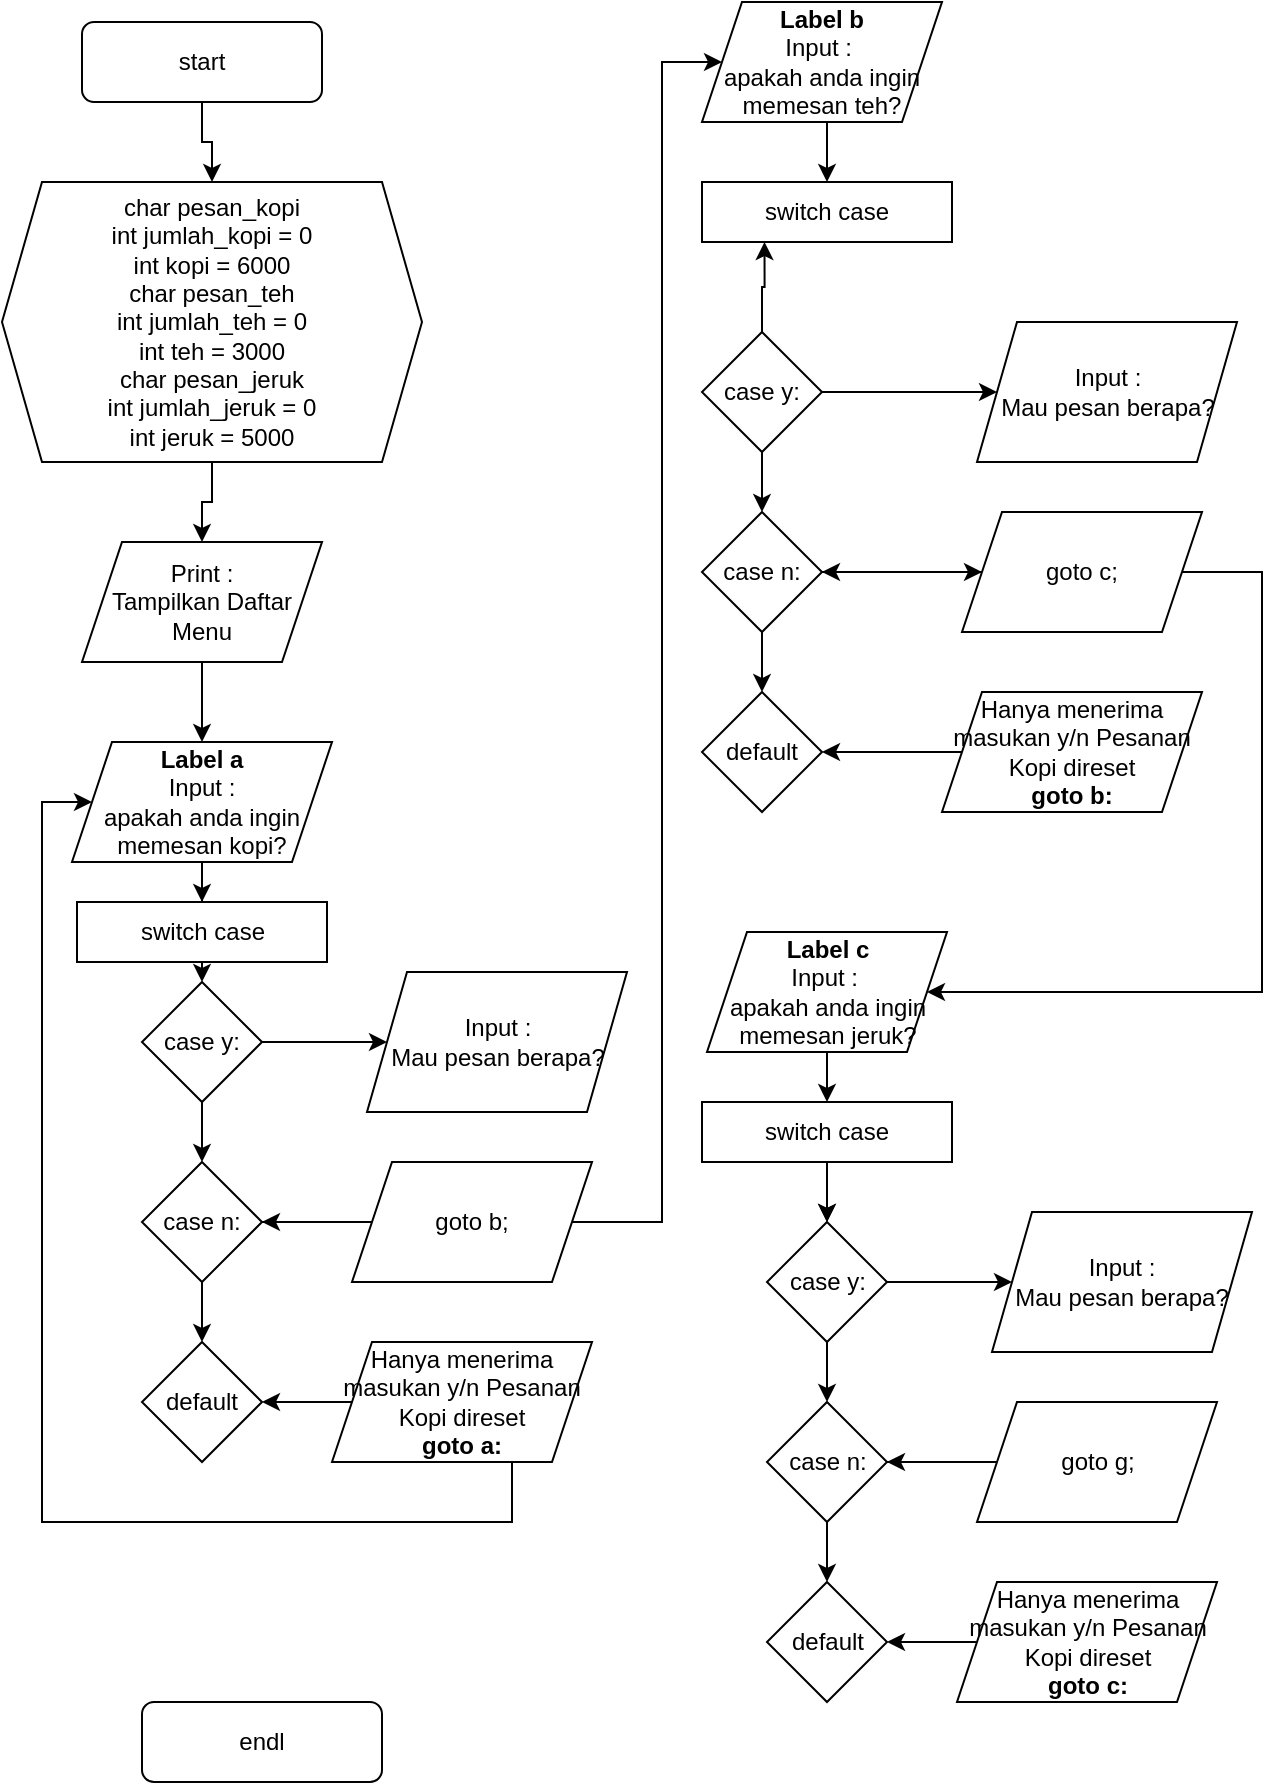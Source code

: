 <mxfile version="13.9.8" type="github">
  <diagram id="C5RBs43oDa-KdzZeNtuy" name="Page-1">
    <mxGraphModel dx="1422" dy="762" grid="1" gridSize="10" guides="1" tooltips="1" connect="1" arrows="1" fold="1" page="1" pageScale="1" pageWidth="827" pageHeight="1169" math="0" shadow="0">
      <root>
        <mxCell id="WIyWlLk6GJQsqaUBKTNV-0" />
        <mxCell id="WIyWlLk6GJQsqaUBKTNV-1" parent="WIyWlLk6GJQsqaUBKTNV-0" />
        <mxCell id="UumHxvOCxwVMtr2QnJgP-10" style="edgeStyle=orthogonalEdgeStyle;rounded=0;orthogonalLoop=1;jettySize=auto;html=1;exitX=0.5;exitY=1;exitDx=0;exitDy=0;entryX=0.5;entryY=0;entryDx=0;entryDy=0;" edge="1" parent="WIyWlLk6GJQsqaUBKTNV-1" source="WIyWlLk6GJQsqaUBKTNV-3" target="UumHxvOCxwVMtr2QnJgP-2">
          <mxGeometry relative="1" as="geometry" />
        </mxCell>
        <mxCell id="WIyWlLk6GJQsqaUBKTNV-3" value="start" style="rounded=1;whiteSpace=wrap;html=1;fontSize=12;glass=0;strokeWidth=1;shadow=0;" parent="WIyWlLk6GJQsqaUBKTNV-1" vertex="1">
          <mxGeometry x="40" y="40" width="120" height="40" as="geometry" />
        </mxCell>
        <mxCell id="WIyWlLk6GJQsqaUBKTNV-11" value="endl" style="rounded=1;whiteSpace=wrap;html=1;fontSize=12;glass=0;strokeWidth=1;shadow=0;" parent="WIyWlLk6GJQsqaUBKTNV-1" vertex="1">
          <mxGeometry x="70" y="880" width="120" height="40" as="geometry" />
        </mxCell>
        <mxCell id="UumHxvOCxwVMtr2QnJgP-12" style="edgeStyle=orthogonalEdgeStyle;rounded=0;orthogonalLoop=1;jettySize=auto;html=1;exitX=0.5;exitY=1;exitDx=0;exitDy=0;entryX=0.5;entryY=0;entryDx=0;entryDy=0;" edge="1" parent="WIyWlLk6GJQsqaUBKTNV-1" source="UumHxvOCxwVMtr2QnJgP-0" target="UumHxvOCxwVMtr2QnJgP-3">
          <mxGeometry relative="1" as="geometry" />
        </mxCell>
        <mxCell id="UumHxvOCxwVMtr2QnJgP-0" value="Print :&lt;br&gt;Tampilkan Daftar Menu" style="shape=parallelogram;perimeter=parallelogramPerimeter;whiteSpace=wrap;html=1;fixedSize=1;" vertex="1" parent="WIyWlLk6GJQsqaUBKTNV-1">
          <mxGeometry x="40" y="300" width="120" height="60" as="geometry" />
        </mxCell>
        <mxCell id="UumHxvOCxwVMtr2QnJgP-11" style="edgeStyle=orthogonalEdgeStyle;rounded=0;orthogonalLoop=1;jettySize=auto;html=1;exitX=0.5;exitY=1;exitDx=0;exitDy=0;entryX=0.5;entryY=0;entryDx=0;entryDy=0;" edge="1" parent="WIyWlLk6GJQsqaUBKTNV-1" source="UumHxvOCxwVMtr2QnJgP-2" target="UumHxvOCxwVMtr2QnJgP-0">
          <mxGeometry relative="1" as="geometry" />
        </mxCell>
        <mxCell id="UumHxvOCxwVMtr2QnJgP-2" value="char pesan_kopi&lt;br&gt;int jumlah_kopi = 0&lt;br&gt;int kopi = 6000&lt;br&gt;char pesan_teh&lt;br&gt;int jumlah_teh = 0&lt;br&gt;int teh = 3000&lt;br&gt;char pesan_jeruk&lt;br&gt;int jumlah_jeruk = 0&lt;br&gt;int jeruk = 5000" style="shape=hexagon;perimeter=hexagonPerimeter2;whiteSpace=wrap;html=1;fixedSize=1;" vertex="1" parent="WIyWlLk6GJQsqaUBKTNV-1">
          <mxGeometry y="120" width="210" height="140" as="geometry" />
        </mxCell>
        <mxCell id="UumHxvOCxwVMtr2QnJgP-13" style="edgeStyle=orthogonalEdgeStyle;rounded=0;orthogonalLoop=1;jettySize=auto;html=1;exitX=0.5;exitY=1;exitDx=0;exitDy=0;" edge="1" parent="WIyWlLk6GJQsqaUBKTNV-1" source="UumHxvOCxwVMtr2QnJgP-3" target="UumHxvOCxwVMtr2QnJgP-7">
          <mxGeometry relative="1" as="geometry" />
        </mxCell>
        <mxCell id="UumHxvOCxwVMtr2QnJgP-3" value="&lt;b&gt;Label a&lt;/b&gt;&lt;br&gt;Input : &lt;br&gt;apakah anda ingin memesan kopi?" style="shape=parallelogram;perimeter=parallelogramPerimeter;whiteSpace=wrap;html=1;fixedSize=1;" vertex="1" parent="WIyWlLk6GJQsqaUBKTNV-1">
          <mxGeometry x="35" y="400" width="130" height="60" as="geometry" />
        </mxCell>
        <mxCell id="UumHxvOCxwVMtr2QnJgP-4" value="Input :&lt;br&gt;Mau pesan berapa?" style="shape=parallelogram;perimeter=parallelogramPerimeter;whiteSpace=wrap;html=1;fixedSize=1;" vertex="1" parent="WIyWlLk6GJQsqaUBKTNV-1">
          <mxGeometry x="182.5" y="515" width="130" height="70" as="geometry" />
        </mxCell>
        <mxCell id="UumHxvOCxwVMtr2QnJgP-28" style="edgeStyle=orthogonalEdgeStyle;rounded=0;orthogonalLoop=1;jettySize=auto;html=1;exitX=0.5;exitY=1;exitDx=0;exitDy=0;entryX=0.5;entryY=0;entryDx=0;entryDy=0;" edge="1" parent="WIyWlLk6GJQsqaUBKTNV-1" source="UumHxvOCxwVMtr2QnJgP-5" target="UumHxvOCxwVMtr2QnJgP-8">
          <mxGeometry relative="1" as="geometry" />
        </mxCell>
        <mxCell id="UumHxvOCxwVMtr2QnJgP-5" value="&lt;span&gt;&lt;b&gt;Label b&lt;/b&gt;&lt;br&gt;Input :&amp;nbsp;&lt;/span&gt;&lt;br&gt;&lt;span&gt;apakah anda ingin memesan teh?&lt;/span&gt;" style="shape=parallelogram;perimeter=parallelogramPerimeter;whiteSpace=wrap;html=1;fixedSize=1;" vertex="1" parent="WIyWlLk6GJQsqaUBKTNV-1">
          <mxGeometry x="350" y="30" width="120" height="60" as="geometry" />
        </mxCell>
        <mxCell id="UumHxvOCxwVMtr2QnJgP-51" style="edgeStyle=orthogonalEdgeStyle;rounded=0;orthogonalLoop=1;jettySize=auto;html=1;entryX=0.5;entryY=0;entryDx=0;entryDy=0;" edge="1" parent="WIyWlLk6GJQsqaUBKTNV-1" source="UumHxvOCxwVMtr2QnJgP-6" target="UumHxvOCxwVMtr2QnJgP-9">
          <mxGeometry relative="1" as="geometry" />
        </mxCell>
        <mxCell id="UumHxvOCxwVMtr2QnJgP-6" value="&lt;span&gt;&lt;b&gt;Label c&lt;/b&gt;&lt;br&gt;Input :&amp;nbsp;&lt;/span&gt;&lt;br&gt;&lt;span&gt;apakah anda ingin memesan jeruk?&lt;/span&gt;" style="shape=parallelogram;perimeter=parallelogramPerimeter;whiteSpace=wrap;html=1;fixedSize=1;" vertex="1" parent="WIyWlLk6GJQsqaUBKTNV-1">
          <mxGeometry x="352.5" y="495" width="120" height="60" as="geometry" />
        </mxCell>
        <mxCell id="UumHxvOCxwVMtr2QnJgP-21" style="edgeStyle=orthogonalEdgeStyle;rounded=0;orthogonalLoop=1;jettySize=auto;html=1;exitX=0.5;exitY=1;exitDx=0;exitDy=0;entryX=0.5;entryY=0;entryDx=0;entryDy=0;" edge="1" parent="WIyWlLk6GJQsqaUBKTNV-1" source="UumHxvOCxwVMtr2QnJgP-7" target="UumHxvOCxwVMtr2QnJgP-14">
          <mxGeometry relative="1" as="geometry" />
        </mxCell>
        <mxCell id="UumHxvOCxwVMtr2QnJgP-7" value="switch case" style="rounded=0;whiteSpace=wrap;html=1;" vertex="1" parent="WIyWlLk6GJQsqaUBKTNV-1">
          <mxGeometry x="37.5" y="480" width="125" height="30" as="geometry" />
        </mxCell>
        <mxCell id="UumHxvOCxwVMtr2QnJgP-8" value="switch case" style="rounded=0;whiteSpace=wrap;html=1;" vertex="1" parent="WIyWlLk6GJQsqaUBKTNV-1">
          <mxGeometry x="350" y="120" width="125" height="30" as="geometry" />
        </mxCell>
        <mxCell id="UumHxvOCxwVMtr2QnJgP-65" style="edgeStyle=orthogonalEdgeStyle;rounded=0;orthogonalLoop=1;jettySize=auto;html=1;exitX=0.5;exitY=1;exitDx=0;exitDy=0;entryX=0.5;entryY=0;entryDx=0;entryDy=0;" edge="1" parent="WIyWlLk6GJQsqaUBKTNV-1" source="UumHxvOCxwVMtr2QnJgP-9" target="UumHxvOCxwVMtr2QnJgP-56">
          <mxGeometry relative="1" as="geometry" />
        </mxCell>
        <mxCell id="UumHxvOCxwVMtr2QnJgP-9" value="switch case" style="rounded=0;whiteSpace=wrap;html=1;" vertex="1" parent="WIyWlLk6GJQsqaUBKTNV-1">
          <mxGeometry x="350" y="580" width="125" height="30" as="geometry" />
        </mxCell>
        <mxCell id="UumHxvOCxwVMtr2QnJgP-17" style="edgeStyle=orthogonalEdgeStyle;rounded=0;orthogonalLoop=1;jettySize=auto;html=1;exitX=1;exitY=0.5;exitDx=0;exitDy=0;entryX=0;entryY=0.5;entryDx=0;entryDy=0;" edge="1" parent="WIyWlLk6GJQsqaUBKTNV-1" source="UumHxvOCxwVMtr2QnJgP-14" target="UumHxvOCxwVMtr2QnJgP-4">
          <mxGeometry relative="1" as="geometry" />
        </mxCell>
        <mxCell id="UumHxvOCxwVMtr2QnJgP-22" style="edgeStyle=orthogonalEdgeStyle;rounded=0;orthogonalLoop=1;jettySize=auto;html=1;exitX=0.5;exitY=1;exitDx=0;exitDy=0;" edge="1" parent="WIyWlLk6GJQsqaUBKTNV-1" source="UumHxvOCxwVMtr2QnJgP-14" target="UumHxvOCxwVMtr2QnJgP-15">
          <mxGeometry relative="1" as="geometry" />
        </mxCell>
        <mxCell id="UumHxvOCxwVMtr2QnJgP-14" value="case y:" style="rhombus;whiteSpace=wrap;html=1;" vertex="1" parent="WIyWlLk6GJQsqaUBKTNV-1">
          <mxGeometry x="70" y="520" width="60" height="60" as="geometry" />
        </mxCell>
        <mxCell id="UumHxvOCxwVMtr2QnJgP-19" style="edgeStyle=orthogonalEdgeStyle;rounded=0;orthogonalLoop=1;jettySize=auto;html=1;exitX=1;exitY=0.5;exitDx=0;exitDy=0;" edge="1" parent="WIyWlLk6GJQsqaUBKTNV-1" source="UumHxvOCxwVMtr2QnJgP-15">
          <mxGeometry relative="1" as="geometry">
            <mxPoint x="210" y="640" as="targetPoint" />
          </mxGeometry>
        </mxCell>
        <mxCell id="UumHxvOCxwVMtr2QnJgP-23" style="edgeStyle=orthogonalEdgeStyle;rounded=0;orthogonalLoop=1;jettySize=auto;html=1;exitX=0.5;exitY=1;exitDx=0;exitDy=0;entryX=0.5;entryY=0;entryDx=0;entryDy=0;" edge="1" parent="WIyWlLk6GJQsqaUBKTNV-1" source="UumHxvOCxwVMtr2QnJgP-15" target="UumHxvOCxwVMtr2QnJgP-16">
          <mxGeometry relative="1" as="geometry" />
        </mxCell>
        <mxCell id="UumHxvOCxwVMtr2QnJgP-15" value="case n:" style="rhombus;whiteSpace=wrap;html=1;" vertex="1" parent="WIyWlLk6GJQsqaUBKTNV-1">
          <mxGeometry x="70" y="610" width="60" height="60" as="geometry" />
        </mxCell>
        <mxCell id="UumHxvOCxwVMtr2QnJgP-16" value="default" style="rhombus;whiteSpace=wrap;html=1;" vertex="1" parent="WIyWlLk6GJQsqaUBKTNV-1">
          <mxGeometry x="70" y="700" width="60" height="60" as="geometry" />
        </mxCell>
        <mxCell id="UumHxvOCxwVMtr2QnJgP-31" style="edgeStyle=orthogonalEdgeStyle;rounded=0;orthogonalLoop=1;jettySize=auto;html=1;entryX=0;entryY=0.5;entryDx=0;entryDy=0;" edge="1" parent="WIyWlLk6GJQsqaUBKTNV-1" source="UumHxvOCxwVMtr2QnJgP-18" target="UumHxvOCxwVMtr2QnJgP-3">
          <mxGeometry relative="1" as="geometry">
            <Array as="points">
              <mxPoint x="255" y="790" />
              <mxPoint x="20" y="790" />
              <mxPoint x="20" y="430" />
            </Array>
          </mxGeometry>
        </mxCell>
        <mxCell id="UumHxvOCxwVMtr2QnJgP-32" style="edgeStyle=orthogonalEdgeStyle;rounded=0;orthogonalLoop=1;jettySize=auto;html=1;entryX=1;entryY=0.5;entryDx=0;entryDy=0;" edge="1" parent="WIyWlLk6GJQsqaUBKTNV-1" source="UumHxvOCxwVMtr2QnJgP-18" target="UumHxvOCxwVMtr2QnJgP-16">
          <mxGeometry relative="1" as="geometry" />
        </mxCell>
        <mxCell id="UumHxvOCxwVMtr2QnJgP-18" value="Hanya menerima masukan y/n Pesanan Kopi direset&lt;br&gt;&lt;b&gt;goto a:&lt;/b&gt;" style="shape=parallelogram;perimeter=parallelogramPerimeter;whiteSpace=wrap;html=1;fixedSize=1;" vertex="1" parent="WIyWlLk6GJQsqaUBKTNV-1">
          <mxGeometry x="165" y="700" width="130" height="60" as="geometry" />
        </mxCell>
        <mxCell id="UumHxvOCxwVMtr2QnJgP-26" value="" style="edgeStyle=orthogonalEdgeStyle;rounded=0;orthogonalLoop=1;jettySize=auto;html=1;exitX=0;exitY=0.5;exitDx=0;exitDy=0;" edge="1" parent="WIyWlLk6GJQsqaUBKTNV-1" source="UumHxvOCxwVMtr2QnJgP-25" target="UumHxvOCxwVMtr2QnJgP-15">
          <mxGeometry relative="1" as="geometry" />
        </mxCell>
        <mxCell id="UumHxvOCxwVMtr2QnJgP-27" style="edgeStyle=orthogonalEdgeStyle;rounded=0;orthogonalLoop=1;jettySize=auto;html=1;exitX=1;exitY=0.5;exitDx=0;exitDy=0;entryX=0;entryY=0.5;entryDx=0;entryDy=0;" edge="1" parent="WIyWlLk6GJQsqaUBKTNV-1" source="UumHxvOCxwVMtr2QnJgP-25" target="UumHxvOCxwVMtr2QnJgP-5">
          <mxGeometry relative="1" as="geometry">
            <Array as="points">
              <mxPoint x="330" y="640" />
              <mxPoint x="330" y="60" />
            </Array>
          </mxGeometry>
        </mxCell>
        <mxCell id="UumHxvOCxwVMtr2QnJgP-25" value="goto b;" style="shape=parallelogram;perimeter=parallelogramPerimeter;whiteSpace=wrap;html=1;fixedSize=1;" vertex="1" parent="WIyWlLk6GJQsqaUBKTNV-1">
          <mxGeometry x="175" y="610" width="120" height="60" as="geometry" />
        </mxCell>
        <mxCell id="UumHxvOCxwVMtr2QnJgP-33" value="Input :&lt;br&gt;Mau pesan berapa?" style="shape=parallelogram;perimeter=parallelogramPerimeter;whiteSpace=wrap;html=1;fixedSize=1;" vertex="1" parent="WIyWlLk6GJQsqaUBKTNV-1">
          <mxGeometry x="487.5" y="190" width="130" height="70" as="geometry" />
        </mxCell>
        <mxCell id="UumHxvOCxwVMtr2QnJgP-35" style="edgeStyle=orthogonalEdgeStyle;rounded=0;orthogonalLoop=1;jettySize=auto;html=1;exitX=1;exitY=0.5;exitDx=0;exitDy=0;entryX=0;entryY=0.5;entryDx=0;entryDy=0;" edge="1" source="UumHxvOCxwVMtr2QnJgP-37" target="UumHxvOCxwVMtr2QnJgP-33" parent="WIyWlLk6GJQsqaUBKTNV-1">
          <mxGeometry relative="1" as="geometry" />
        </mxCell>
        <mxCell id="UumHxvOCxwVMtr2QnJgP-36" style="edgeStyle=orthogonalEdgeStyle;rounded=0;orthogonalLoop=1;jettySize=auto;html=1;exitX=0.5;exitY=1;exitDx=0;exitDy=0;" edge="1" source="UumHxvOCxwVMtr2QnJgP-37" target="UumHxvOCxwVMtr2QnJgP-40" parent="WIyWlLk6GJQsqaUBKTNV-1">
          <mxGeometry relative="1" as="geometry" />
        </mxCell>
        <mxCell id="UumHxvOCxwVMtr2QnJgP-48" style="edgeStyle=orthogonalEdgeStyle;rounded=0;orthogonalLoop=1;jettySize=auto;html=1;entryX=0.25;entryY=1;entryDx=0;entryDy=0;" edge="1" parent="WIyWlLk6GJQsqaUBKTNV-1" source="UumHxvOCxwVMtr2QnJgP-37" target="UumHxvOCxwVMtr2QnJgP-8">
          <mxGeometry relative="1" as="geometry" />
        </mxCell>
        <mxCell id="UumHxvOCxwVMtr2QnJgP-37" value="case y:" style="rhombus;whiteSpace=wrap;html=1;" vertex="1" parent="WIyWlLk6GJQsqaUBKTNV-1">
          <mxGeometry x="350" y="195" width="60" height="60" as="geometry" />
        </mxCell>
        <mxCell id="UumHxvOCxwVMtr2QnJgP-38" style="edgeStyle=orthogonalEdgeStyle;rounded=0;orthogonalLoop=1;jettySize=auto;html=1;exitX=1;exitY=0.5;exitDx=0;exitDy=0;" edge="1" source="UumHxvOCxwVMtr2QnJgP-40" parent="WIyWlLk6GJQsqaUBKTNV-1">
          <mxGeometry relative="1" as="geometry">
            <mxPoint x="490" y="315" as="targetPoint" />
          </mxGeometry>
        </mxCell>
        <mxCell id="UumHxvOCxwVMtr2QnJgP-39" style="edgeStyle=orthogonalEdgeStyle;rounded=0;orthogonalLoop=1;jettySize=auto;html=1;exitX=0.5;exitY=1;exitDx=0;exitDy=0;entryX=0.5;entryY=0;entryDx=0;entryDy=0;" edge="1" source="UumHxvOCxwVMtr2QnJgP-40" target="UumHxvOCxwVMtr2QnJgP-41" parent="WIyWlLk6GJQsqaUBKTNV-1">
          <mxGeometry relative="1" as="geometry" />
        </mxCell>
        <mxCell id="UumHxvOCxwVMtr2QnJgP-40" value="case n:" style="rhombus;whiteSpace=wrap;html=1;" vertex="1" parent="WIyWlLk6GJQsqaUBKTNV-1">
          <mxGeometry x="350" y="285" width="60" height="60" as="geometry" />
        </mxCell>
        <mxCell id="UumHxvOCxwVMtr2QnJgP-41" value="default" style="rhombus;whiteSpace=wrap;html=1;" vertex="1" parent="WIyWlLk6GJQsqaUBKTNV-1">
          <mxGeometry x="350" y="375" width="60" height="60" as="geometry" />
        </mxCell>
        <mxCell id="UumHxvOCxwVMtr2QnJgP-42" style="edgeStyle=orthogonalEdgeStyle;rounded=0;orthogonalLoop=1;jettySize=auto;html=1;entryX=1;entryY=0.5;entryDx=0;entryDy=0;" edge="1" source="UumHxvOCxwVMtr2QnJgP-43" target="UumHxvOCxwVMtr2QnJgP-41" parent="WIyWlLk6GJQsqaUBKTNV-1">
          <mxGeometry relative="1" as="geometry" />
        </mxCell>
        <mxCell id="UumHxvOCxwVMtr2QnJgP-43" value="Hanya menerima masukan y/n Pesanan Kopi direset&lt;br&gt;&lt;b&gt;goto b:&lt;/b&gt;" style="shape=parallelogram;perimeter=parallelogramPerimeter;whiteSpace=wrap;html=1;fixedSize=1;" vertex="1" parent="WIyWlLk6GJQsqaUBKTNV-1">
          <mxGeometry x="470" y="375" width="130" height="60" as="geometry" />
        </mxCell>
        <mxCell id="UumHxvOCxwVMtr2QnJgP-44" value="" style="edgeStyle=orthogonalEdgeStyle;rounded=0;orthogonalLoop=1;jettySize=auto;html=1;exitX=0;exitY=0.5;exitDx=0;exitDy=0;" edge="1" source="UumHxvOCxwVMtr2QnJgP-46" target="UumHxvOCxwVMtr2QnJgP-40" parent="WIyWlLk6GJQsqaUBKTNV-1">
          <mxGeometry relative="1" as="geometry" />
        </mxCell>
        <mxCell id="UumHxvOCxwVMtr2QnJgP-50" style="edgeStyle=orthogonalEdgeStyle;rounded=0;orthogonalLoop=1;jettySize=auto;html=1;entryX=1;entryY=0.5;entryDx=0;entryDy=0;" edge="1" parent="WIyWlLk6GJQsqaUBKTNV-1" source="UumHxvOCxwVMtr2QnJgP-46" target="UumHxvOCxwVMtr2QnJgP-6">
          <mxGeometry relative="1" as="geometry">
            <mxPoint x="490" y="520" as="targetPoint" />
            <Array as="points">
              <mxPoint x="630" y="315" />
              <mxPoint x="630" y="525" />
            </Array>
          </mxGeometry>
        </mxCell>
        <mxCell id="UumHxvOCxwVMtr2QnJgP-46" value="goto c;" style="shape=parallelogram;perimeter=parallelogramPerimeter;whiteSpace=wrap;html=1;fixedSize=1;" vertex="1" parent="WIyWlLk6GJQsqaUBKTNV-1">
          <mxGeometry x="480" y="285" width="120" height="60" as="geometry" />
        </mxCell>
        <mxCell id="UumHxvOCxwVMtr2QnJgP-52" value="Input :&lt;br&gt;Mau pesan berapa?" style="shape=parallelogram;perimeter=parallelogramPerimeter;whiteSpace=wrap;html=1;fixedSize=1;" vertex="1" parent="WIyWlLk6GJQsqaUBKTNV-1">
          <mxGeometry x="495" y="635" width="130" height="70" as="geometry" />
        </mxCell>
        <mxCell id="UumHxvOCxwVMtr2QnJgP-53" style="edgeStyle=orthogonalEdgeStyle;rounded=0;orthogonalLoop=1;jettySize=auto;html=1;exitX=0.5;exitY=1;exitDx=0;exitDy=0;entryX=0.5;entryY=0;entryDx=0;entryDy=0;" edge="1" target="UumHxvOCxwVMtr2QnJgP-56" parent="WIyWlLk6GJQsqaUBKTNV-1">
          <mxGeometry relative="1" as="geometry">
            <mxPoint x="412.5" y="630" as="sourcePoint" />
          </mxGeometry>
        </mxCell>
        <mxCell id="UumHxvOCxwVMtr2QnJgP-54" style="edgeStyle=orthogonalEdgeStyle;rounded=0;orthogonalLoop=1;jettySize=auto;html=1;exitX=1;exitY=0.5;exitDx=0;exitDy=0;entryX=0;entryY=0.5;entryDx=0;entryDy=0;" edge="1" source="UumHxvOCxwVMtr2QnJgP-56" target="UumHxvOCxwVMtr2QnJgP-52" parent="WIyWlLk6GJQsqaUBKTNV-1">
          <mxGeometry relative="1" as="geometry" />
        </mxCell>
        <mxCell id="UumHxvOCxwVMtr2QnJgP-55" style="edgeStyle=orthogonalEdgeStyle;rounded=0;orthogonalLoop=1;jettySize=auto;html=1;exitX=0.5;exitY=1;exitDx=0;exitDy=0;" edge="1" source="UumHxvOCxwVMtr2QnJgP-56" target="UumHxvOCxwVMtr2QnJgP-59" parent="WIyWlLk6GJQsqaUBKTNV-1">
          <mxGeometry relative="1" as="geometry" />
        </mxCell>
        <mxCell id="UumHxvOCxwVMtr2QnJgP-56" value="case y:" style="rhombus;whiteSpace=wrap;html=1;" vertex="1" parent="WIyWlLk6GJQsqaUBKTNV-1">
          <mxGeometry x="382.5" y="640" width="60" height="60" as="geometry" />
        </mxCell>
        <mxCell id="UumHxvOCxwVMtr2QnJgP-57" style="edgeStyle=orthogonalEdgeStyle;rounded=0;orthogonalLoop=1;jettySize=auto;html=1;exitX=1;exitY=0.5;exitDx=0;exitDy=0;" edge="1" source="UumHxvOCxwVMtr2QnJgP-59" parent="WIyWlLk6GJQsqaUBKTNV-1">
          <mxGeometry relative="1" as="geometry">
            <mxPoint x="522.5" y="760" as="targetPoint" />
          </mxGeometry>
        </mxCell>
        <mxCell id="UumHxvOCxwVMtr2QnJgP-58" style="edgeStyle=orthogonalEdgeStyle;rounded=0;orthogonalLoop=1;jettySize=auto;html=1;exitX=0.5;exitY=1;exitDx=0;exitDy=0;entryX=0.5;entryY=0;entryDx=0;entryDy=0;" edge="1" source="UumHxvOCxwVMtr2QnJgP-59" target="UumHxvOCxwVMtr2QnJgP-60" parent="WIyWlLk6GJQsqaUBKTNV-1">
          <mxGeometry relative="1" as="geometry" />
        </mxCell>
        <mxCell id="UumHxvOCxwVMtr2QnJgP-59" value="case n:" style="rhombus;whiteSpace=wrap;html=1;" vertex="1" parent="WIyWlLk6GJQsqaUBKTNV-1">
          <mxGeometry x="382.5" y="730" width="60" height="60" as="geometry" />
        </mxCell>
        <mxCell id="UumHxvOCxwVMtr2QnJgP-60" value="default" style="rhombus;whiteSpace=wrap;html=1;" vertex="1" parent="WIyWlLk6GJQsqaUBKTNV-1">
          <mxGeometry x="382.5" y="820" width="60" height="60" as="geometry" />
        </mxCell>
        <mxCell id="UumHxvOCxwVMtr2QnJgP-61" style="edgeStyle=orthogonalEdgeStyle;rounded=0;orthogonalLoop=1;jettySize=auto;html=1;entryX=1;entryY=0.5;entryDx=0;entryDy=0;" edge="1" source="UumHxvOCxwVMtr2QnJgP-62" target="UumHxvOCxwVMtr2QnJgP-60" parent="WIyWlLk6GJQsqaUBKTNV-1">
          <mxGeometry relative="1" as="geometry" />
        </mxCell>
        <mxCell id="UumHxvOCxwVMtr2QnJgP-62" value="Hanya menerima masukan y/n Pesanan Kopi direset&lt;br&gt;&lt;b&gt;goto c:&lt;/b&gt;" style="shape=parallelogram;perimeter=parallelogramPerimeter;whiteSpace=wrap;html=1;fixedSize=1;" vertex="1" parent="WIyWlLk6GJQsqaUBKTNV-1">
          <mxGeometry x="477.5" y="820" width="130" height="60" as="geometry" />
        </mxCell>
        <mxCell id="UumHxvOCxwVMtr2QnJgP-63" value="" style="edgeStyle=orthogonalEdgeStyle;rounded=0;orthogonalLoop=1;jettySize=auto;html=1;exitX=0;exitY=0.5;exitDx=0;exitDy=0;" edge="1" source="UumHxvOCxwVMtr2QnJgP-64" target="UumHxvOCxwVMtr2QnJgP-59" parent="WIyWlLk6GJQsqaUBKTNV-1">
          <mxGeometry relative="1" as="geometry" />
        </mxCell>
        <mxCell id="UumHxvOCxwVMtr2QnJgP-64" value="goto g;" style="shape=parallelogram;perimeter=parallelogramPerimeter;whiteSpace=wrap;html=1;fixedSize=1;" vertex="1" parent="WIyWlLk6GJQsqaUBKTNV-1">
          <mxGeometry x="487.5" y="730" width="120" height="60" as="geometry" />
        </mxCell>
      </root>
    </mxGraphModel>
  </diagram>
</mxfile>
